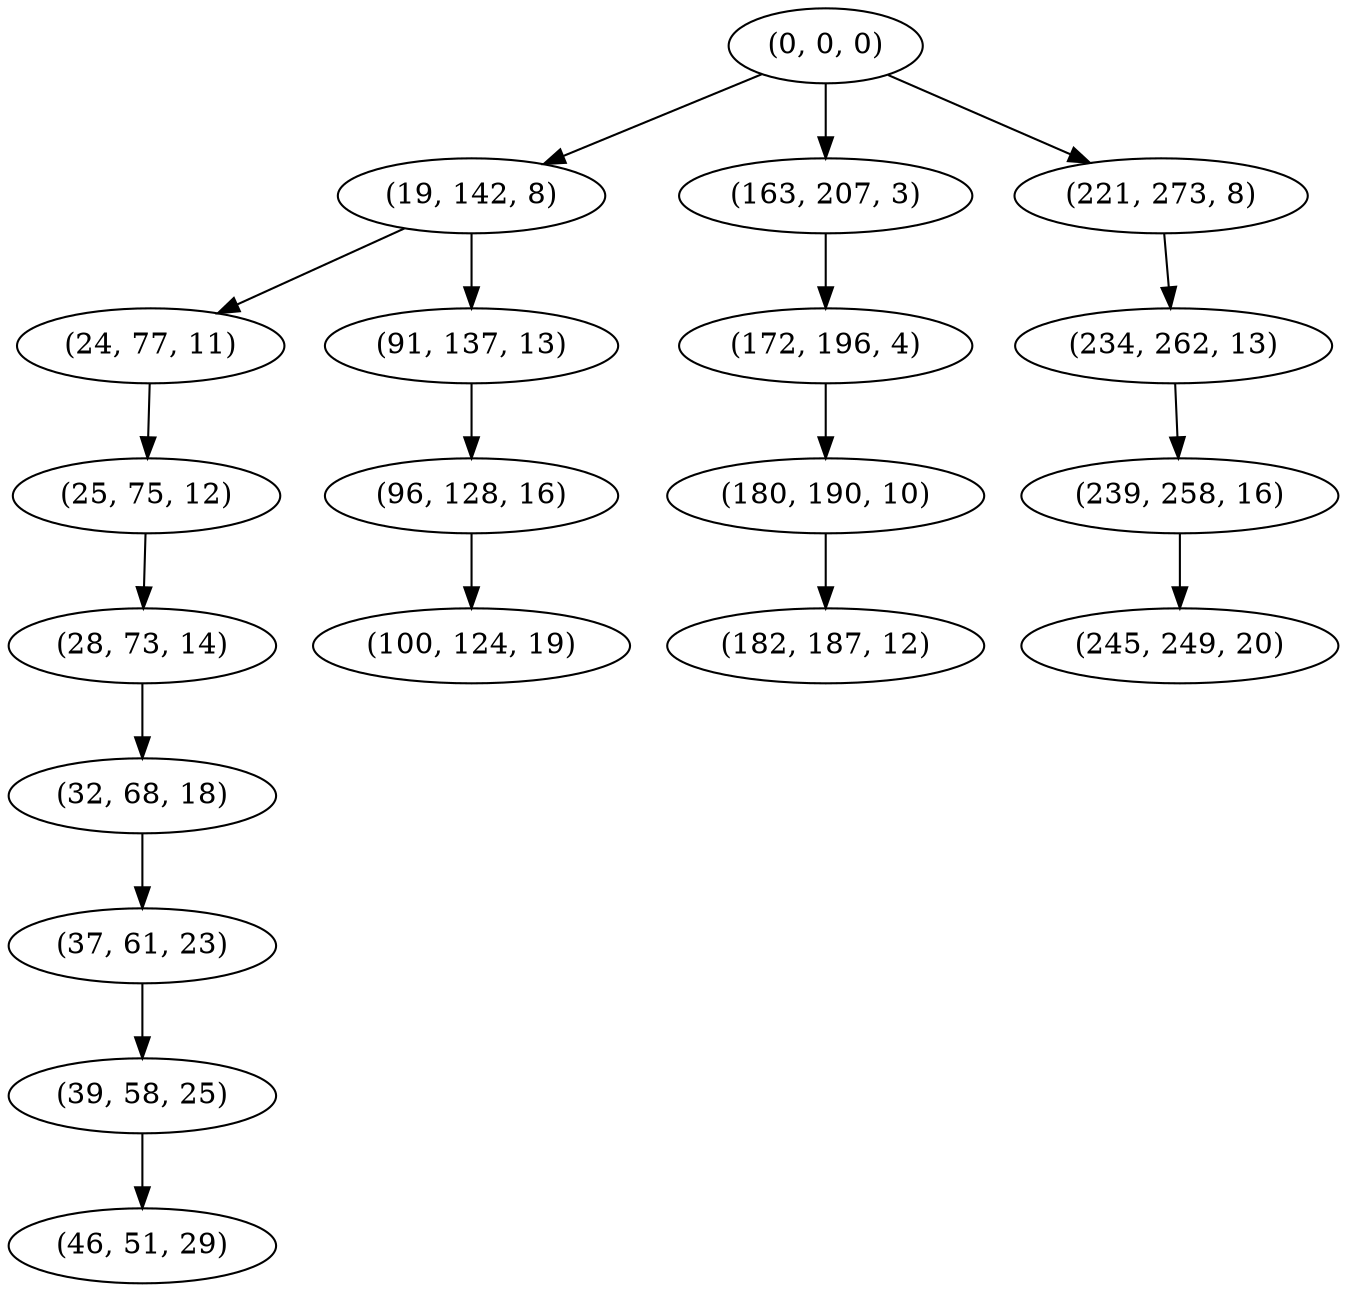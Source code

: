digraph tree {
    "(0, 0, 0)";
    "(19, 142, 8)";
    "(24, 77, 11)";
    "(25, 75, 12)";
    "(28, 73, 14)";
    "(32, 68, 18)";
    "(37, 61, 23)";
    "(39, 58, 25)";
    "(46, 51, 29)";
    "(91, 137, 13)";
    "(96, 128, 16)";
    "(100, 124, 19)";
    "(163, 207, 3)";
    "(172, 196, 4)";
    "(180, 190, 10)";
    "(182, 187, 12)";
    "(221, 273, 8)";
    "(234, 262, 13)";
    "(239, 258, 16)";
    "(245, 249, 20)";
    "(0, 0, 0)" -> "(19, 142, 8)";
    "(0, 0, 0)" -> "(163, 207, 3)";
    "(0, 0, 0)" -> "(221, 273, 8)";
    "(19, 142, 8)" -> "(24, 77, 11)";
    "(19, 142, 8)" -> "(91, 137, 13)";
    "(24, 77, 11)" -> "(25, 75, 12)";
    "(25, 75, 12)" -> "(28, 73, 14)";
    "(28, 73, 14)" -> "(32, 68, 18)";
    "(32, 68, 18)" -> "(37, 61, 23)";
    "(37, 61, 23)" -> "(39, 58, 25)";
    "(39, 58, 25)" -> "(46, 51, 29)";
    "(91, 137, 13)" -> "(96, 128, 16)";
    "(96, 128, 16)" -> "(100, 124, 19)";
    "(163, 207, 3)" -> "(172, 196, 4)";
    "(172, 196, 4)" -> "(180, 190, 10)";
    "(180, 190, 10)" -> "(182, 187, 12)";
    "(221, 273, 8)" -> "(234, 262, 13)";
    "(234, 262, 13)" -> "(239, 258, 16)";
    "(239, 258, 16)" -> "(245, 249, 20)";
}

